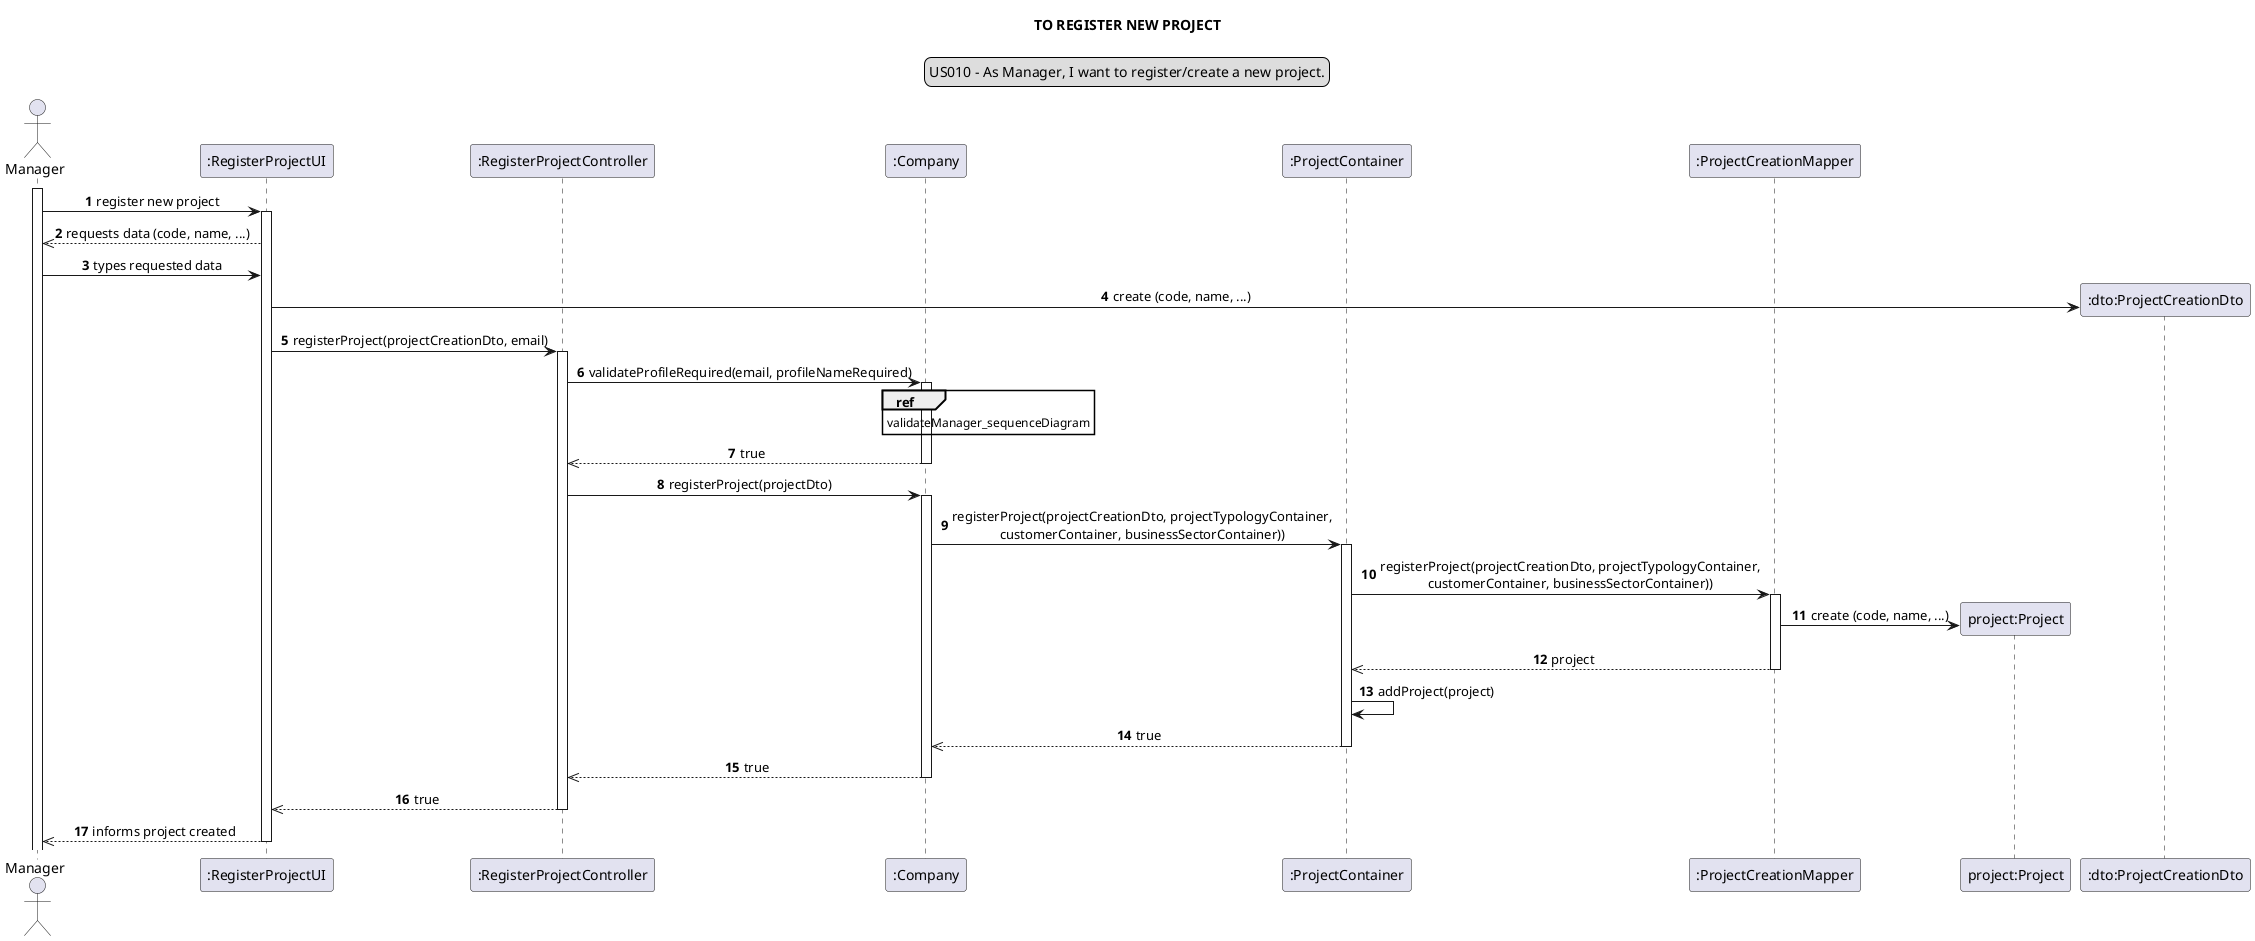 @startuml

skinparam sequenceMessageAlign center
title TO REGISTER NEW PROJECT
legend top
US010 - As Manager, I want to register/create a new project.
end legend
autonumber

actor Manager as manager
participant ":RegisterProjectUI" as ui
participant ":RegisterProjectController" as controller
participant ":Company" as comp
participant ":ProjectContainer" as PC
participant ":ProjectCreationMapper" as mapper
participant "project:Project" as project
participant ":dto:ProjectCreationDto" as dto

activate manager
"manager" ->ui : register new project
activate ui
"ui" -->> manager: requests data (code, name, ...)

manager -> ui: types requested data

create dto
ui -> dto: create (code, name, ...)
ui -> controller: registerProject(projectCreationDto, email)
activate controller

controller -> comp: validateProfileRequired(email, profileNameRequired)
ref over comp: validateManager_sequenceDiagram
activate comp
comp -->> controller: true
deactivate comp
controller -> comp: registerProject(projectDto)
activate comp
comp -> PC : registerProject(projectCreationDto, projectTypologyContainer,\ncustomerContainer, businessSectorContainer))
activate PC
PC -> mapper: registerProject(projectCreationDto, projectTypologyContainer,\ncustomerContainer, businessSectorContainer))
activate mapper
create project
mapper -> project : create (code, name, ...)
mapper -->> PC: project
deactivate mapper
PC -> PC : addProject(project)
PC -->> comp : true
deactivate PC
comp -->>controller: true
deactivate comp
controller -->> ui : true
deactivate controller
ui -->> manager :  informs project created
deactivate ui

@enduml